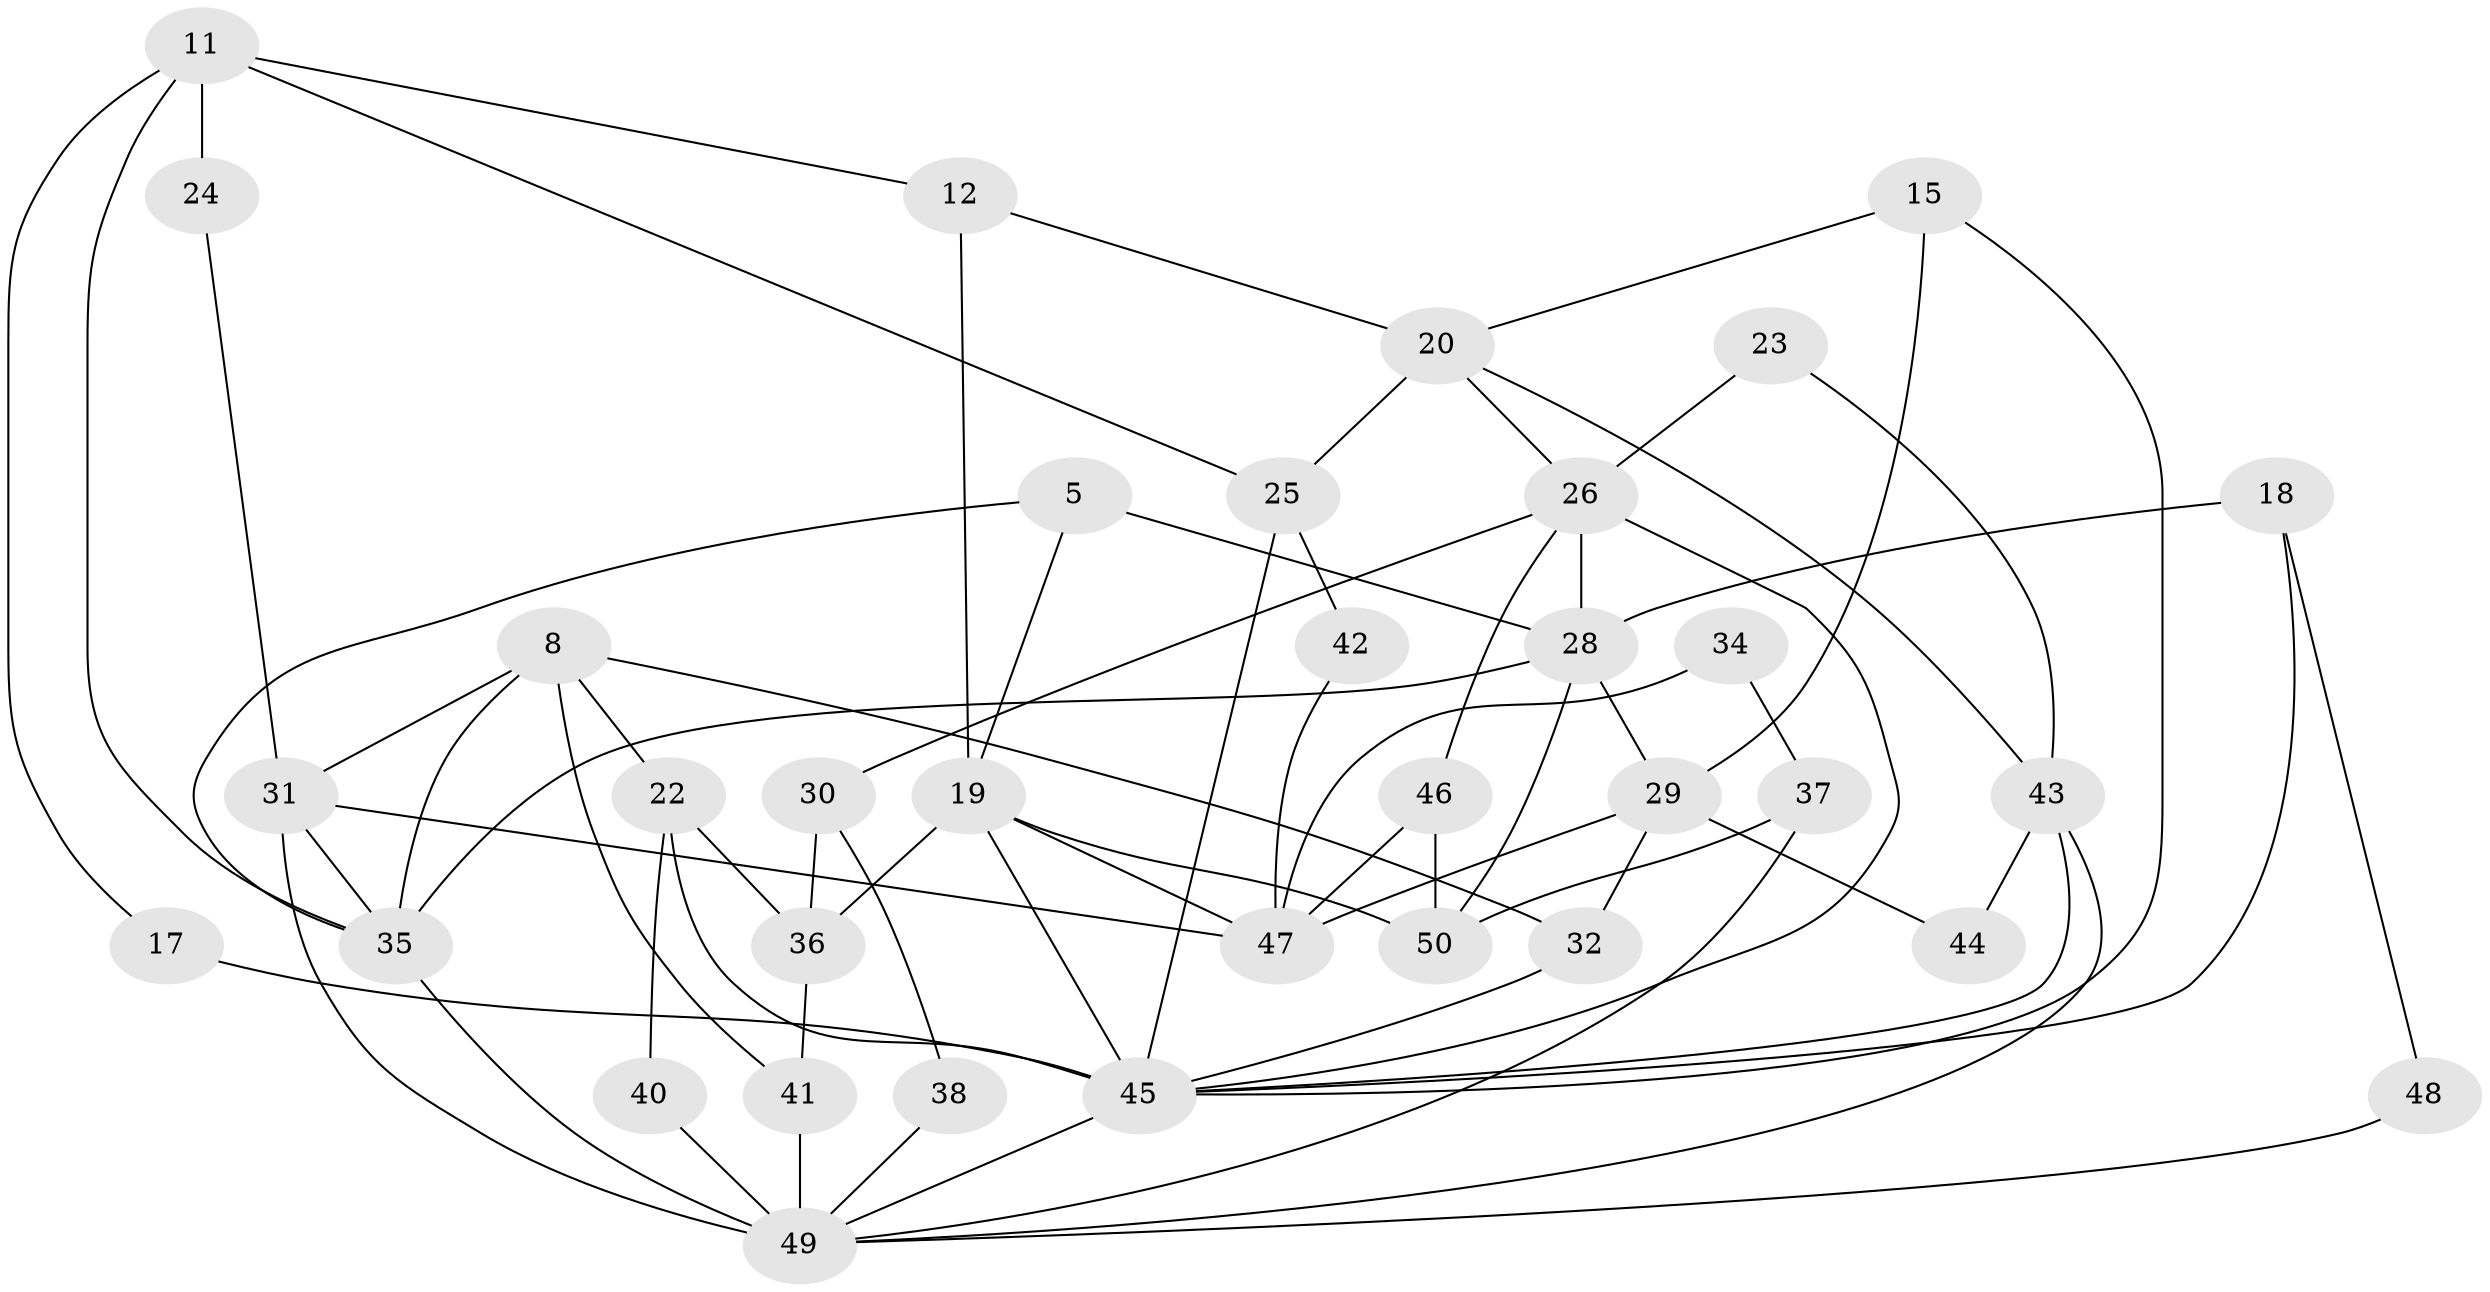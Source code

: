 // original degree distribution, {5: 0.22, 4: 0.2, 3: 0.28, 6: 0.06, 2: 0.16, 8: 0.02, 7: 0.06}
// Generated by graph-tools (version 1.1) at 2025/52/03/04/25 21:52:23]
// undirected, 35 vertices, 70 edges
graph export_dot {
graph [start="1"]
  node [color=gray90,style=filled];
  5;
  8;
  11;
  12;
  15;
  17;
  18;
  19 [super="+14+6"];
  20;
  22;
  23;
  24;
  25 [super="+4"];
  26;
  28 [super="+13"];
  29;
  30;
  31 [super="+27"];
  32;
  34;
  35 [super="+3"];
  36;
  37;
  38;
  40 [super="+33"];
  41 [super="+10"];
  42;
  43;
  44;
  45 [super="+9+16"];
  46;
  47 [super="+21"];
  48;
  49 [super="+1+39"];
  50;
  5 -- 28;
  5 -- 19;
  5 -- 35;
  8 -- 31;
  8 -- 22;
  8 -- 32;
  8 -- 41;
  8 -- 35;
  11 -- 12;
  11 -- 17;
  11 -- 24;
  11 -- 25;
  11 -- 35;
  12 -- 20;
  12 -- 19;
  15 -- 29;
  15 -- 20;
  15 -- 45;
  17 -- 45 [weight=2];
  18 -- 48;
  18 -- 28;
  18 -- 45;
  19 -- 50;
  19 -- 47 [weight=3];
  19 -- 45;
  19 -- 36;
  20 -- 25 [weight=2];
  20 -- 43;
  20 -- 26;
  22 -- 36;
  22 -- 40;
  22 -- 45;
  23 -- 43;
  23 -- 26;
  24 -- 31;
  25 -- 42;
  25 -- 45 [weight=2];
  26 -- 28 [weight=2];
  26 -- 30;
  26 -- 45;
  26 -- 46;
  28 -- 29;
  28 -- 50;
  28 -- 35;
  29 -- 32;
  29 -- 44;
  29 -- 47;
  30 -- 36;
  30 -- 38;
  31 -- 47 [weight=2];
  31 -- 49 [weight=4];
  31 -- 35;
  32 -- 45;
  34 -- 37;
  34 -- 47;
  35 -- 49;
  36 -- 41;
  37 -- 50;
  37 -- 49;
  38 -- 49;
  40 -- 49 [weight=2];
  41 -- 49 [weight=2];
  42 -- 47;
  43 -- 44;
  43 -- 45;
  43 -- 49;
  45 -- 49 [weight=3];
  46 -- 50;
  46 -- 47;
  48 -- 49 [weight=2];
}
